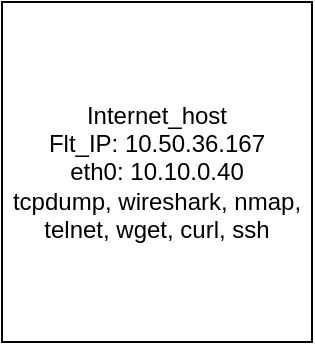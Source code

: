 <mxfile version="21.2.9" type="github">
  <diagram name="Page-1" id="ft4wF2bk2luMIvqd_Q8e">
    <mxGraphModel dx="1184" dy="800" grid="1" gridSize="10" guides="1" tooltips="0" connect="1" arrows="1" fold="1" page="1" pageScale="1" pageWidth="850" pageHeight="1100" math="0" shadow="0">
      <root>
        <mxCell id="0" />
        <mxCell id="1" parent="0" />
        <mxCell id="tK3rm-bHYn2Zw6kKJ-5M-1" value="Internet_host&lt;br&gt;Flt_IP: 10.50.36.167&lt;br&gt;eth0: 10.10.0.40&lt;br&gt;tcpdump, wireshark, nmap, telnet, wget, curl, ssh" style="rounded=0;whiteSpace=wrap;html=1;labelBackgroundColor=none;" vertex="1" parent="1">
          <mxGeometry x="330" width="155" height="170" as="geometry" />
        </mxCell>
      </root>
    </mxGraphModel>
  </diagram>
</mxfile>
